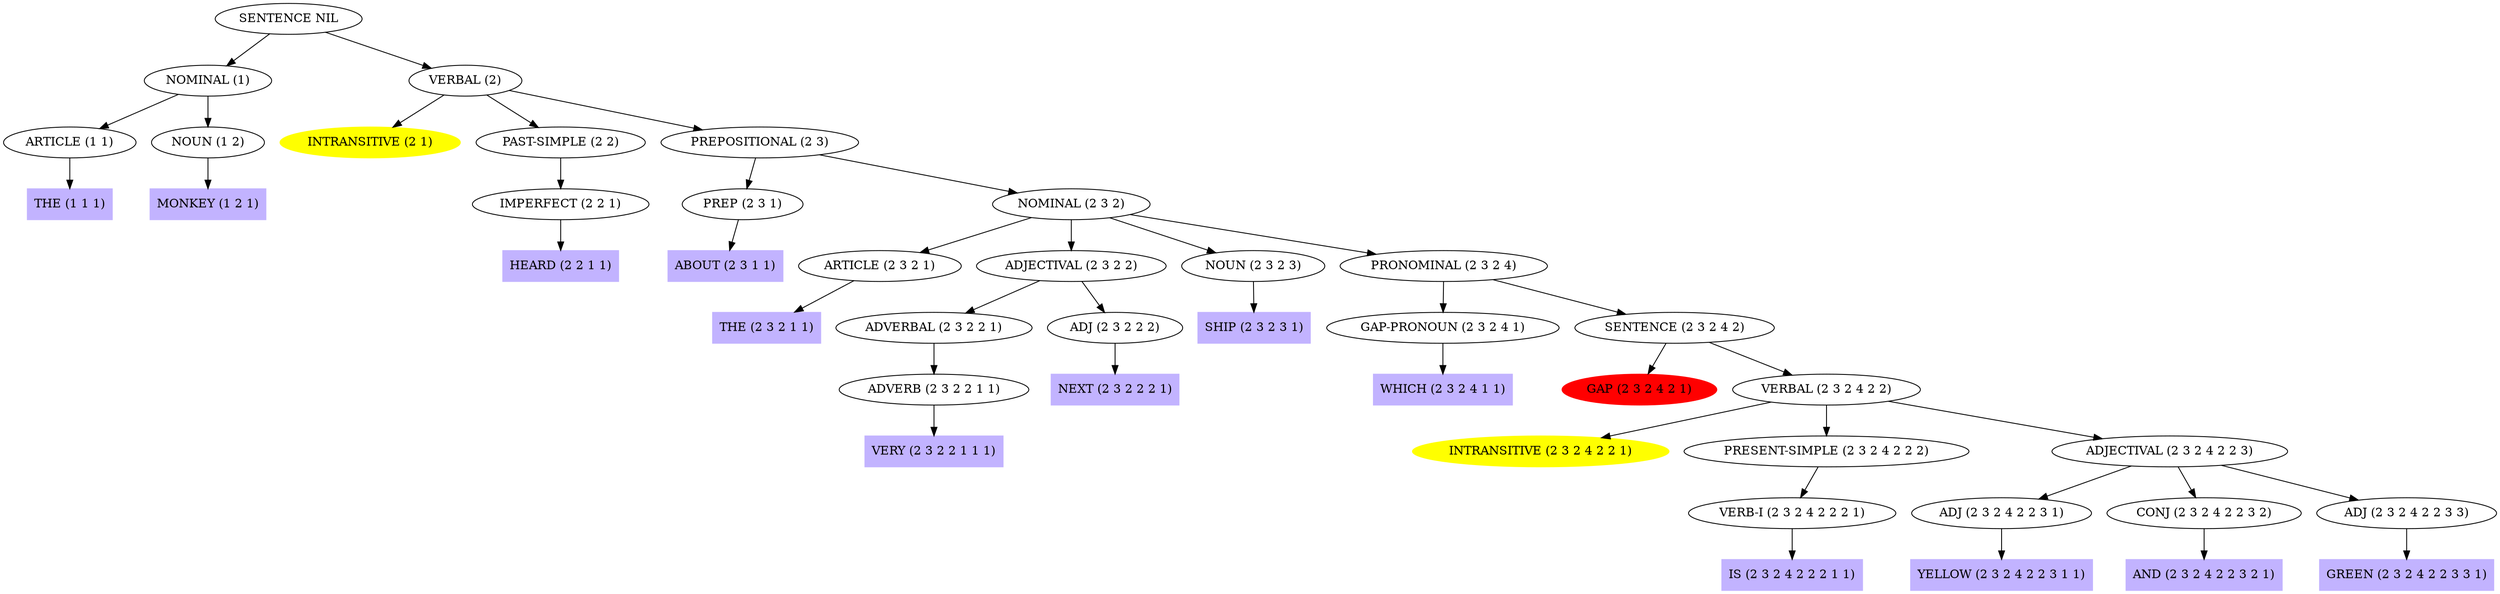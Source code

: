 digraph G {

"SENTENCE NIL" -> "NOMINAL (1)"
"NOMINAL (1)" -> "ARTICLE (1 1)"
"ARTICLE (1 1)" -> "THE (1 1 1)"
"THE (1 1 1)" [shape=box,style=filled,color=".7 .3 1.0"]

"NOMINAL (1)" -> "NOUN (1 2)"
"NOUN (1 2)" -> "MONKEY (1 2 1)"
"MONKEY (1 2 1)" [shape=box,style=filled,color=".7 .3 1.0"]

"SENTENCE NIL" -> "VERBAL (2)"
"VERBAL (2)" -> "INTRANSITIVE (2 1)"
"INTRANSITIVE (2 1)" [style=filled,color=yellow]
"VERBAL (2)" -> "PAST-SIMPLE (2 2)"
"PAST-SIMPLE (2 2)" -> "IMPERFECT (2 2 1)"
"IMPERFECT (2 2 1)" -> "HEARD (2 2 1 1)"
"HEARD (2 2 1 1)" [shape=box,style=filled,color=".7 .3 1.0"]

"VERBAL (2)" -> "PREPOSITIONAL (2 3)"
"PREPOSITIONAL (2 3)" -> "PREP (2 3 1)"
"PREP (2 3 1)" -> "ABOUT (2 3 1 1)"
"ABOUT (2 3 1 1)" [shape=box,style=filled,color=".7 .3 1.0"]

"PREPOSITIONAL (2 3)" -> "NOMINAL (2 3 2)"
"NOMINAL (2 3 2)" -> "ARTICLE (2 3 2 1)"
"ARTICLE (2 3 2 1)" -> "THE (2 3 2 1 1)"
"THE (2 3 2 1 1)" [shape=box,style=filled,color=".7 .3 1.0"]

"NOMINAL (2 3 2)" -> "ADJECTIVAL (2 3 2 2)"
"ADJECTIVAL (2 3 2 2)" -> "ADVERBAL (2 3 2 2 1)"
"ADVERBAL (2 3 2 2 1)" -> "ADVERB (2 3 2 2 1 1)"
"ADVERB (2 3 2 2 1 1)" -> "VERY (2 3 2 2 1 1 1)"
"VERY (2 3 2 2 1 1 1)" [shape=box,style=filled,color=".7 .3 1.0"]

"ADJECTIVAL (2 3 2 2)" -> "ADJ (2 3 2 2 2)"
"ADJ (2 3 2 2 2)" -> "NEXT (2 3 2 2 2 1)"
"NEXT (2 3 2 2 2 1)" [shape=box,style=filled,color=".7 .3 1.0"]

"NOMINAL (2 3 2)" -> "NOUN (2 3 2 3)"
"NOUN (2 3 2 3)" -> "SHIP (2 3 2 3 1)"
"SHIP (2 3 2 3 1)" [shape=box,style=filled,color=".7 .3 1.0"]

"NOMINAL (2 3 2)" -> "PRONOMINAL (2 3 2 4)"
"PRONOMINAL (2 3 2 4)" -> "GAP-PRONOUN (2 3 2 4 1)"
"GAP-PRONOUN (2 3 2 4 1)" -> "WHICH (2 3 2 4 1 1)"
"WHICH (2 3 2 4 1 1)" [shape=box,style=filled,color=".7 .3 1.0"]

"PRONOMINAL (2 3 2 4)" -> "SENTENCE (2 3 2 4 2)"
"SENTENCE (2 3 2 4 2)" -> "GAP (2 3 2 4 2 1)"
"GAP (2 3 2 4 2 1)" [style=filled,color=red]
"SENTENCE (2 3 2 4 2)" -> "VERBAL (2 3 2 4 2 2)"
"VERBAL (2 3 2 4 2 2)" -> "INTRANSITIVE (2 3 2 4 2 2 1)"
"INTRANSITIVE (2 3 2 4 2 2 1)" [style=filled,color=yellow]
"VERBAL (2 3 2 4 2 2)" -> "PRESENT-SIMPLE (2 3 2 4 2 2 2)"
"PRESENT-SIMPLE (2 3 2 4 2 2 2)" -> "VERB-I (2 3 2 4 2 2 2 1)"
"VERB-I (2 3 2 4 2 2 2 1)" -> "IS (2 3 2 4 2 2 2 1 1)"
"IS (2 3 2 4 2 2 2 1 1)" [shape=box,style=filled,color=".7 .3 1.0"]

"VERBAL (2 3 2 4 2 2)" -> "ADJECTIVAL (2 3 2 4 2 2 3)"
"ADJECTIVAL (2 3 2 4 2 2 3)" -> "ADJ (2 3 2 4 2 2 3 1)"
"ADJ (2 3 2 4 2 2 3 1)" -> "YELLOW (2 3 2 4 2 2 3 1 1)"
"YELLOW (2 3 2 4 2 2 3 1 1)" [shape=box,style=filled,color=".7 .3 1.0"]

"ADJECTIVAL (2 3 2 4 2 2 3)" -> "CONJ (2 3 2 4 2 2 3 2)"
"CONJ (2 3 2 4 2 2 3 2)" -> "AND (2 3 2 4 2 2 3 2 1)"
"AND (2 3 2 4 2 2 3 2 1)" [shape=box,style=filled,color=".7 .3 1.0"]

"ADJECTIVAL (2 3 2 4 2 2 3)" -> "ADJ (2 3 2 4 2 2 3 3)"
"ADJ (2 3 2 4 2 2 3 3)" -> "GREEN (2 3 2 4 2 2 3 3 1)"
"GREEN (2 3 2 4 2 2 3 3 1)" [shape=box,style=filled,color=".7 .3 1.0"]


}
